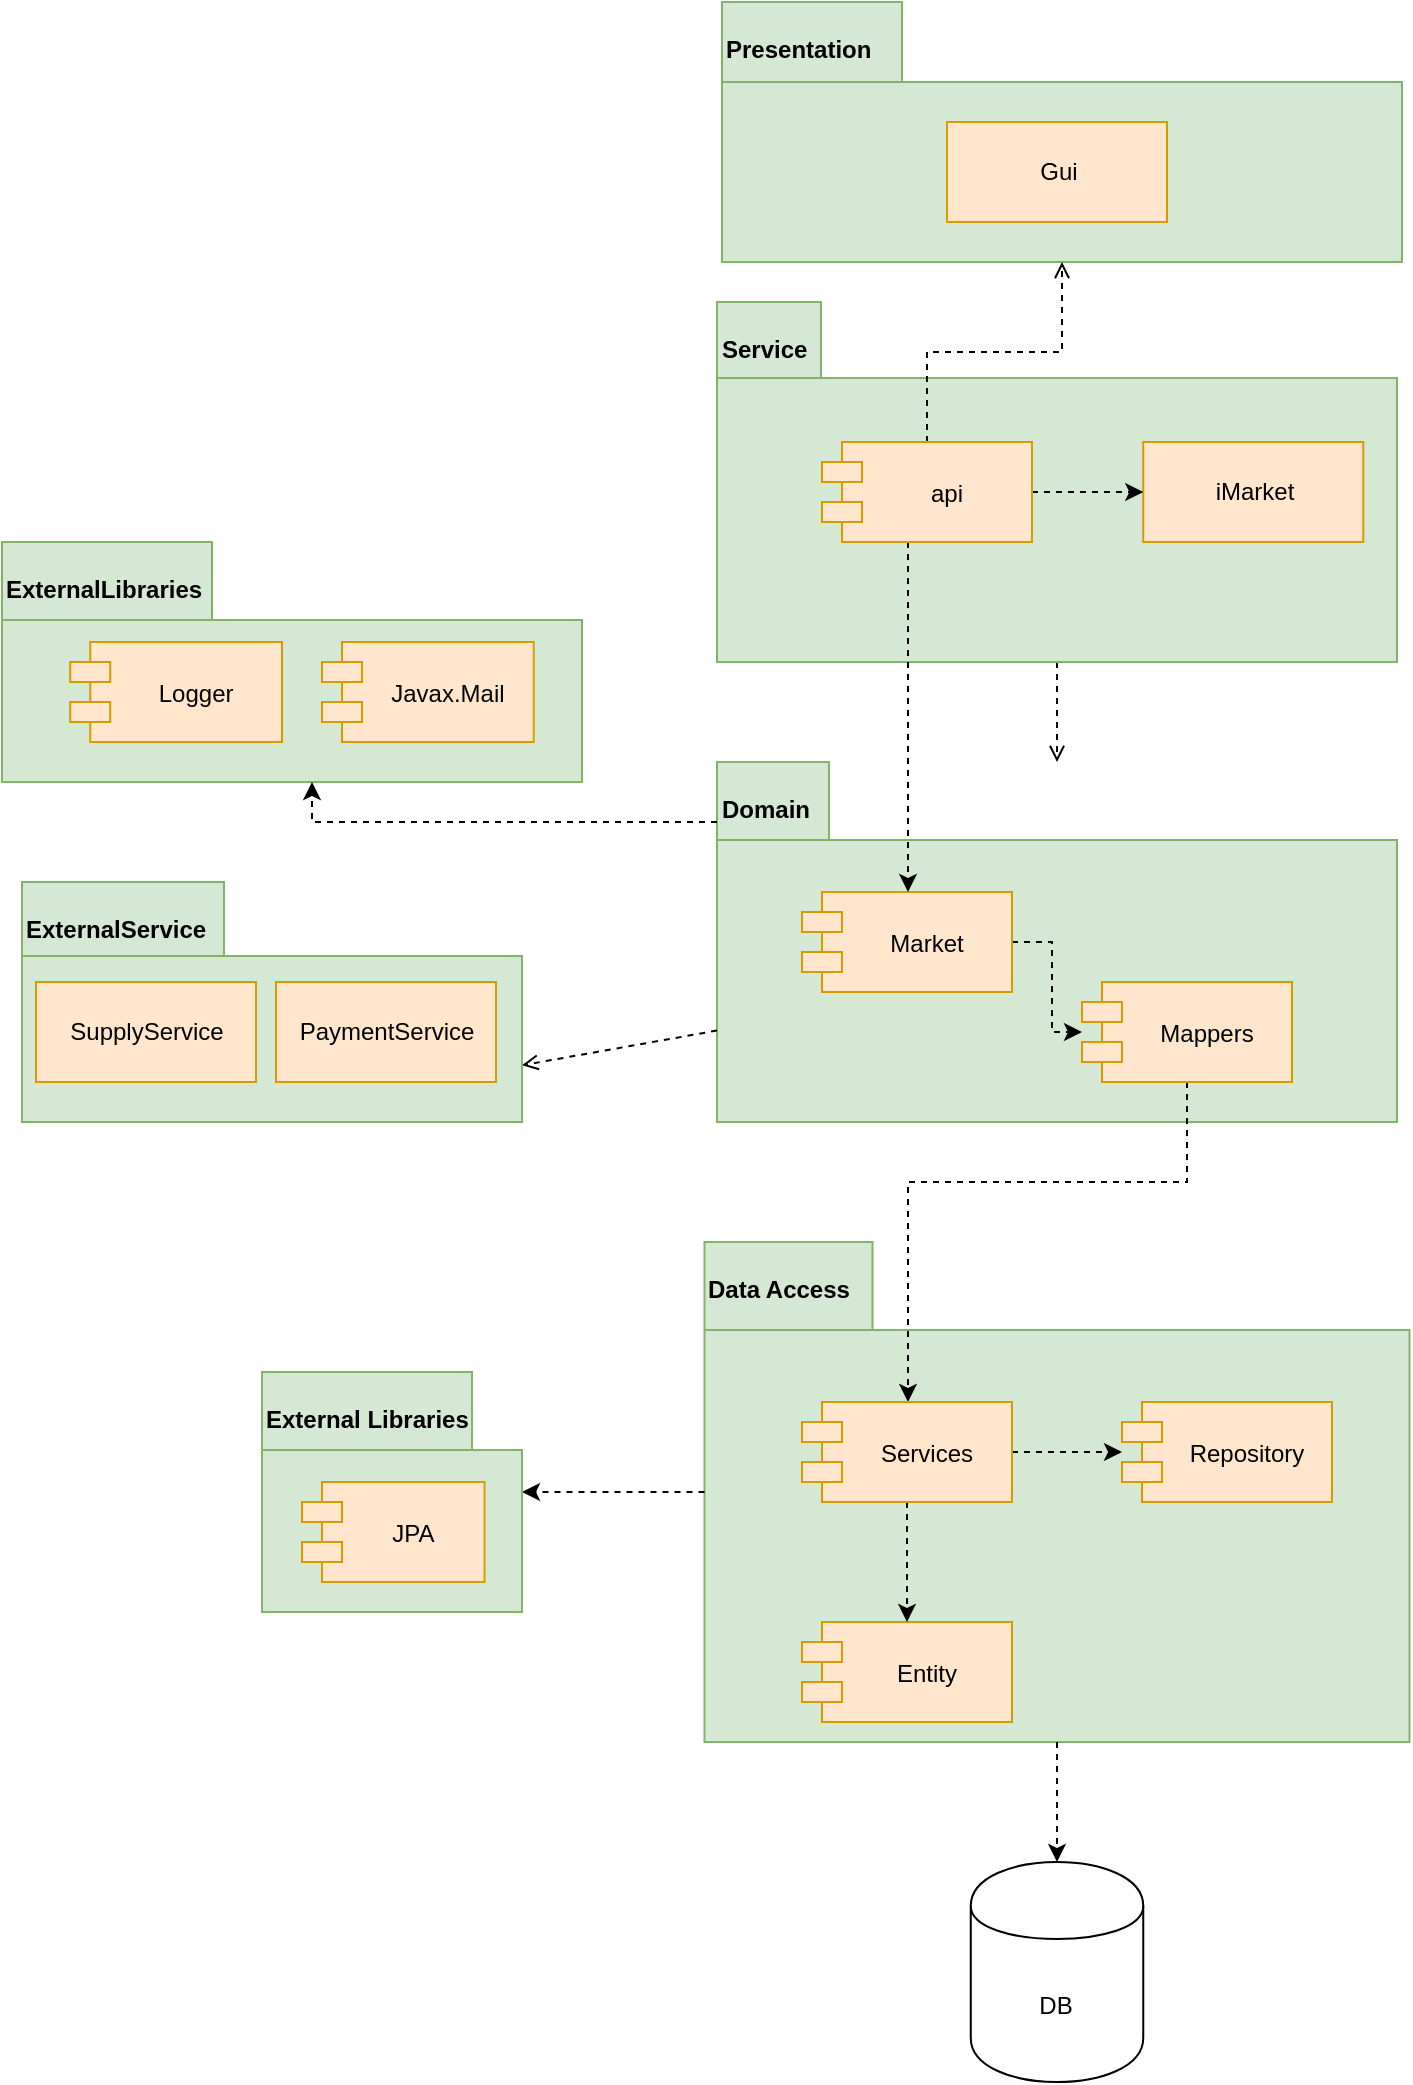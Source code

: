 <mxfile version="13.0.3" type="device"><diagram id="EgsPdKjEQ5hsq4uaFToj" name="Page-1"><mxGraphModel dx="2031" dy="1174" grid="1" gridSize="10" guides="1" tooltips="1" connect="1" arrows="1" fold="1" page="1" pageScale="1" pageWidth="850" pageHeight="1100" math="0" shadow="0"><root><mxCell id="0"/><mxCell id="1" parent="0"/><mxCell id="bYOANUgT590x-3-BujeJ-1" value="Domain" style="shape=folder;fontStyle=1;spacingTop=10;tabWidth=56;tabHeight=39;tabPosition=left;html=1;align=left;verticalAlign=top;fillColor=#d5e8d4;strokeColor=#82b366;shadow=0;" parent="1" vertex="1"><mxGeometry x="567.5" y="520" width="340" height="180" as="geometry"/></mxCell><mxCell id="TWug3C2aUI9x3H2HsjUS-1" value="Data Access" style="shape=folder;fontStyle=1;spacingTop=10;tabWidth=84;tabHeight=44;tabPosition=left;html=1;align=left;verticalAlign=top;fillColor=#d5e8d4;strokeColor=#82b366;shadow=0;" vertex="1" parent="1"><mxGeometry x="561.25" y="760" width="352.5" height="250" as="geometry"/></mxCell><mxCell id="TWug3C2aUI9x3H2HsjUS-14" style="edgeStyle=orthogonalEdgeStyle;rounded=0;orthogonalLoop=1;jettySize=auto;html=1;dashed=1;" edge="1" parent="1" source="TWug3C2aUI9x3H2HsjUS-17" target="TWug3C2aUI9x3H2HsjUS-3"><mxGeometry relative="1" as="geometry"><Array as="points"><mxPoint x="803" y="730"/><mxPoint x="663" y="730"/></Array></mxGeometry></mxCell><mxCell id="bYOANUgT590x-3-BujeJ-2" style="edgeStyle=orthogonalEdgeStyle;rounded=0;orthogonalLoop=1;jettySize=auto;html=1;endArrow=open;endFill=0;dashed=1;" parent="1" source="bYOANUgT590x-3-BujeJ-3" target="bYOANUgT590x-3-BujeJ-1" edge="1"><mxGeometry relative="1" as="geometry"><Array as="points"/></mxGeometry></mxCell><mxCell id="bYOANUgT590x-3-BujeJ-3" value="Service" style="shape=folder;fontStyle=1;spacingTop=10;tabWidth=52;tabHeight=38;tabPosition=left;html=1;align=left;verticalAlign=top;fillColor=#d5e8d4;strokeColor=#82b366;" parent="1" vertex="1"><mxGeometry x="567.5" y="290" width="340" height="180" as="geometry"/></mxCell><mxCell id="bYOANUgT590x-3-BujeJ-5" style="rounded=0;orthogonalLoop=1;jettySize=auto;html=1;entryX=1;entryY=0.647;entryDx=0;entryDy=0;entryPerimeter=0;dashed=1;endArrow=open;endFill=0;" parent="1" edge="1"><mxGeometry relative="1" as="geometry"><mxPoint x="567.5" y="654.276" as="sourcePoint"/><mxPoint x="470" y="671.64" as="targetPoint"/></mxGeometry></mxCell><mxCell id="TWug3C2aUI9x3H2HsjUS-18" style="edgeStyle=orthogonalEdgeStyle;rounded=0;orthogonalLoop=1;jettySize=auto;html=1;dashed=1;" edge="1" parent="1" source="bYOANUgT590x-3-BujeJ-13" target="TWug3C2aUI9x3H2HsjUS-17"><mxGeometry relative="1" as="geometry"/></mxCell><mxCell id="bYOANUgT590x-3-BujeJ-13" value="Market" style="shape=module;align=left;spacingLeft=20;align=center;verticalAlign=middle;fillColor=#ffe6cc;strokeColor=#d79b00;" parent="1" vertex="1"><mxGeometry x="610" y="585" width="105" height="50" as="geometry"/></mxCell><mxCell id="bYOANUgT590x-3-BujeJ-14" value="" style="group" parent="1" vertex="1" connectable="0"><mxGeometry x="220" y="580" width="250" height="120" as="geometry"/></mxCell><mxCell id="bYOANUgT590x-3-BujeJ-15" value="ExternalService" style="shape=folder;fontStyle=1;spacingTop=10;tabWidth=101;tabHeight=37;tabPosition=left;html=1;align=left;verticalAlign=top;fillColor=#d5e8d4;strokeColor=#82b366;" parent="bYOANUgT590x-3-BujeJ-14" vertex="1"><mxGeometry width="250" height="120" as="geometry"/></mxCell><mxCell id="bYOANUgT590x-3-BujeJ-16" value="PaymentService" style="html=1;fillColor=#ffe6cc;strokeColor=#d79b00;" parent="bYOANUgT590x-3-BujeJ-14" vertex="1"><mxGeometry x="127" y="50" width="110" height="50" as="geometry"/></mxCell><mxCell id="bYOANUgT590x-3-BujeJ-17" value="SupplyService" style="html=1;fillColor=#ffe6cc;strokeColor=#d79b00;" parent="bYOANUgT590x-3-BujeJ-14" vertex="1"><mxGeometry x="7" y="50" width="110" height="50" as="geometry"/></mxCell><mxCell id="bYOANUgT590x-3-BujeJ-18" value="iMarket" style="html=1;fillColor=#ffe6cc;strokeColor=#d79b00;" parent="1" vertex="1"><mxGeometry x="780.63" y="360" width="110" height="50" as="geometry"/></mxCell><mxCell id="bYOANUgT590x-3-BujeJ-22" value="" style="group" parent="1" vertex="1" connectable="0"><mxGeometry x="210" y="410" width="290" height="120" as="geometry"/></mxCell><mxCell id="bYOANUgT590x-3-BujeJ-23" value="ExternalLibraries" style="shape=folder;fontStyle=1;spacingTop=10;tabWidth=105;tabHeight=39;tabPosition=left;html=1;align=left;verticalAlign=top;fillColor=#d5e8d4;strokeColor=#82b366;" parent="bYOANUgT590x-3-BujeJ-22" vertex="1"><mxGeometry width="290" height="120" as="geometry"/></mxCell><mxCell id="bYOANUgT590x-3-BujeJ-24" value="Logger" style="shape=module;align=left;spacingLeft=20;align=center;verticalAlign=middle;fillColor=#ffe6cc;strokeColor=#d79b00;" parent="bYOANUgT590x-3-BujeJ-22" vertex="1"><mxGeometry x="34.12" y="50" width="105.88" height="50" as="geometry"/></mxCell><mxCell id="oKhcSygfnxXyIg3LwgUM-3" value="Javax.Mail" style="shape=module;align=left;spacingLeft=20;align=center;verticalAlign=middle;fillColor=#ffe6cc;strokeColor=#d79b00;" parent="bYOANUgT590x-3-BujeJ-22" vertex="1"><mxGeometry x="160" y="50" width="105.88" height="50" as="geometry"/></mxCell><mxCell id="bYOANUgT590x-3-BujeJ-26" style="edgeStyle=orthogonalEdgeStyle;rounded=0;orthogonalLoop=1;jettySize=auto;html=1;dashed=1;" parent="1" source="bYOANUgT590x-3-BujeJ-1" target="bYOANUgT590x-3-BujeJ-23" edge="1"><mxGeometry relative="1" as="geometry"><mxPoint x="460" y="395" as="targetPoint"/><mxPoint x="577.5" y="395" as="sourcePoint"/><Array as="points"><mxPoint x="365" y="550"/></Array></mxGeometry></mxCell><mxCell id="F8lmoQFunvkCc-C_duZn-1" value="Presentation" style="shape=folder;fontStyle=1;spacingTop=10;tabWidth=90;tabHeight=40;tabPosition=left;html=1;align=left;verticalAlign=top;fillColor=#d5e8d4;strokeColor=#82b366;" parent="1" vertex="1"><mxGeometry x="570" y="140" width="340" height="130" as="geometry"/></mxCell><mxCell id="F8lmoQFunvkCc-C_duZn-2" value="Gui" style="html=1;fillColor=#ffe6cc;strokeColor=#d79b00;" parent="1" vertex="1"><mxGeometry x="682.5" y="200" width="110" height="50" as="geometry"/></mxCell><mxCell id="F8lmoQFunvkCc-C_duZn-3" style="edgeStyle=orthogonalEdgeStyle;rounded=0;orthogonalLoop=1;jettySize=auto;html=1;endArrow=open;endFill=0;dashed=1;" parent="1" source="TWug3C2aUI9x3H2HsjUS-23" target="F8lmoQFunvkCc-C_duZn-1" edge="1"><mxGeometry relative="1" as="geometry"><mxPoint x="747.533" y="480" as="sourcePoint"/><mxPoint x="746.48" y="563.48" as="targetPoint"/></mxGeometry></mxCell><mxCell id="TWug3C2aUI9x3H2HsjUS-13" style="edgeStyle=orthogonalEdgeStyle;rounded=0;orthogonalLoop=1;jettySize=auto;html=1;dashed=1;" edge="1" parent="1" source="TWug3C2aUI9x3H2HsjUS-1" target="TWug3C2aUI9x3H2HsjUS-12"><mxGeometry relative="1" as="geometry"/></mxCell><mxCell id="TWug3C2aUI9x3H2HsjUS-16" style="edgeStyle=orthogonalEdgeStyle;rounded=0;orthogonalLoop=1;jettySize=auto;html=1;dashed=1;" edge="1" parent="1" source="TWug3C2aUI9x3H2HsjUS-1" target="TWug3C2aUI9x3H2HsjUS-9"><mxGeometry relative="1" as="geometry"/></mxCell><mxCell id="TWug3C2aUI9x3H2HsjUS-2" value="Entity" style="shape=module;align=left;spacingLeft=20;align=center;verticalAlign=middle;fillColor=#ffe6cc;strokeColor=#d79b00;" vertex="1" parent="1"><mxGeometry x="610" y="950" width="105" height="50" as="geometry"/></mxCell><mxCell id="TWug3C2aUI9x3H2HsjUS-6" style="edgeStyle=orthogonalEdgeStyle;rounded=0;orthogonalLoop=1;jettySize=auto;html=1;dashed=1;" edge="1" parent="1" source="TWug3C2aUI9x3H2HsjUS-3" target="TWug3C2aUI9x3H2HsjUS-4"><mxGeometry relative="1" as="geometry"/></mxCell><mxCell id="TWug3C2aUI9x3H2HsjUS-7" style="edgeStyle=orthogonalEdgeStyle;rounded=0;orthogonalLoop=1;jettySize=auto;html=1;dashed=1;" edge="1" parent="1" source="TWug3C2aUI9x3H2HsjUS-3" target="TWug3C2aUI9x3H2HsjUS-2"><mxGeometry relative="1" as="geometry"/></mxCell><mxCell id="TWug3C2aUI9x3H2HsjUS-3" value="Services" style="shape=module;align=left;spacingLeft=20;align=center;verticalAlign=middle;fillColor=#ffe6cc;strokeColor=#d79b00;" vertex="1" parent="1"><mxGeometry x="610" y="840" width="105" height="50" as="geometry"/></mxCell><mxCell id="TWug3C2aUI9x3H2HsjUS-4" value="Repository" style="shape=module;align=left;spacingLeft=20;align=center;verticalAlign=middle;fillColor=#ffe6cc;strokeColor=#d79b00;" vertex="1" parent="1"><mxGeometry x="770" y="840" width="105" height="50" as="geometry"/></mxCell><mxCell id="TWug3C2aUI9x3H2HsjUS-8" value="" style="group" vertex="1" connectable="0" parent="1"><mxGeometry x="220" y="825" width="250" height="120" as="geometry"/></mxCell><mxCell id="TWug3C2aUI9x3H2HsjUS-9" value="External Libraries" style="shape=folder;fontStyle=1;spacingTop=10;tabWidth=105;tabHeight=39;tabPosition=left;html=1;align=left;verticalAlign=top;fillColor=#d5e8d4;strokeColor=#82b366;" vertex="1" parent="TWug3C2aUI9x3H2HsjUS-8"><mxGeometry x="120" width="130" height="120" as="geometry"/></mxCell><mxCell id="TWug3C2aUI9x3H2HsjUS-10" value="JPA" style="shape=module;align=left;spacingLeft=20;align=center;verticalAlign=middle;fillColor=#ffe6cc;strokeColor=#d79b00;" vertex="1" parent="TWug3C2aUI9x3H2HsjUS-8"><mxGeometry x="140.004" y="55" width="91.276" height="50" as="geometry"/></mxCell><mxCell id="TWug3C2aUI9x3H2HsjUS-12" value="DB" style="shape=cylinder;whiteSpace=wrap;html=1;boundedLbl=1;backgroundOutline=1;" vertex="1" parent="1"><mxGeometry x="694.38" y="1070" width="86.25" height="110" as="geometry"/></mxCell><mxCell id="TWug3C2aUI9x3H2HsjUS-17" value="Mappers" style="shape=module;align=left;spacingLeft=20;align=center;verticalAlign=middle;fillColor=#ffe6cc;strokeColor=#d79b00;" vertex="1" parent="1"><mxGeometry x="750" y="630" width="105" height="50" as="geometry"/></mxCell><mxCell id="TWug3C2aUI9x3H2HsjUS-24" style="edgeStyle=orthogonalEdgeStyle;rounded=0;orthogonalLoop=1;jettySize=auto;html=1;dashed=1;" edge="1" parent="1" source="TWug3C2aUI9x3H2HsjUS-23" target="bYOANUgT590x-3-BujeJ-18"><mxGeometry relative="1" as="geometry"/></mxCell><mxCell id="TWug3C2aUI9x3H2HsjUS-25" style="edgeStyle=orthogonalEdgeStyle;rounded=0;orthogonalLoop=1;jettySize=auto;html=1;dashed=1;" edge="1" parent="1" source="TWug3C2aUI9x3H2HsjUS-23" target="bYOANUgT590x-3-BujeJ-13"><mxGeometry relative="1" as="geometry"><Array as="points"><mxPoint x="663" y="460"/><mxPoint x="663" y="460"/></Array></mxGeometry></mxCell><mxCell id="TWug3C2aUI9x3H2HsjUS-23" value="api" style="shape=module;align=left;spacingLeft=20;align=center;verticalAlign=middle;fillColor=#ffe6cc;strokeColor=#d79b00;" vertex="1" parent="1"><mxGeometry x="620" y="360" width="105" height="50" as="geometry"/></mxCell></root></mxGraphModel></diagram></mxfile>